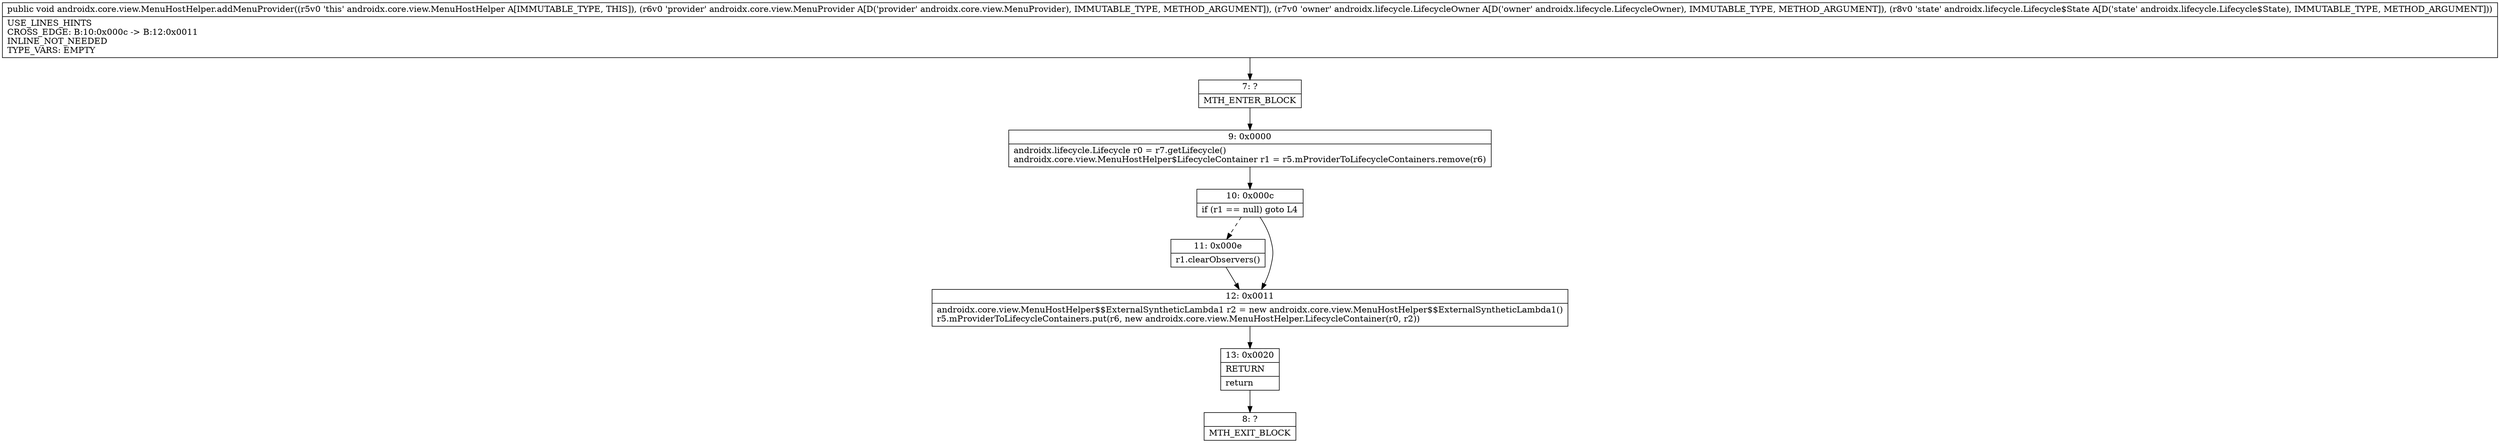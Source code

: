 digraph "CFG forandroidx.core.view.MenuHostHelper.addMenuProvider(Landroidx\/core\/view\/MenuProvider;Landroidx\/lifecycle\/LifecycleOwner;Landroidx\/lifecycle\/Lifecycle$State;)V" {
Node_7 [shape=record,label="{7\:\ ?|MTH_ENTER_BLOCK\l}"];
Node_9 [shape=record,label="{9\:\ 0x0000|androidx.lifecycle.Lifecycle r0 = r7.getLifecycle()\landroidx.core.view.MenuHostHelper$LifecycleContainer r1 = r5.mProviderToLifecycleContainers.remove(r6)\l}"];
Node_10 [shape=record,label="{10\:\ 0x000c|if (r1 == null) goto L4\l}"];
Node_11 [shape=record,label="{11\:\ 0x000e|r1.clearObservers()\l}"];
Node_12 [shape=record,label="{12\:\ 0x0011|androidx.core.view.MenuHostHelper$$ExternalSyntheticLambda1 r2 = new androidx.core.view.MenuHostHelper$$ExternalSyntheticLambda1()\lr5.mProviderToLifecycleContainers.put(r6, new androidx.core.view.MenuHostHelper.LifecycleContainer(r0, r2))\l}"];
Node_13 [shape=record,label="{13\:\ 0x0020|RETURN\l|return\l}"];
Node_8 [shape=record,label="{8\:\ ?|MTH_EXIT_BLOCK\l}"];
MethodNode[shape=record,label="{public void androidx.core.view.MenuHostHelper.addMenuProvider((r5v0 'this' androidx.core.view.MenuHostHelper A[IMMUTABLE_TYPE, THIS]), (r6v0 'provider' androidx.core.view.MenuProvider A[D('provider' androidx.core.view.MenuProvider), IMMUTABLE_TYPE, METHOD_ARGUMENT]), (r7v0 'owner' androidx.lifecycle.LifecycleOwner A[D('owner' androidx.lifecycle.LifecycleOwner), IMMUTABLE_TYPE, METHOD_ARGUMENT]), (r8v0 'state' androidx.lifecycle.Lifecycle$State A[D('state' androidx.lifecycle.Lifecycle$State), IMMUTABLE_TYPE, METHOD_ARGUMENT]))  | USE_LINES_HINTS\lCROSS_EDGE: B:10:0x000c \-\> B:12:0x0011\lINLINE_NOT_NEEDED\lTYPE_VARS: EMPTY\l}"];
MethodNode -> Node_7;Node_7 -> Node_9;
Node_9 -> Node_10;
Node_10 -> Node_11[style=dashed];
Node_10 -> Node_12;
Node_11 -> Node_12;
Node_12 -> Node_13;
Node_13 -> Node_8;
}

